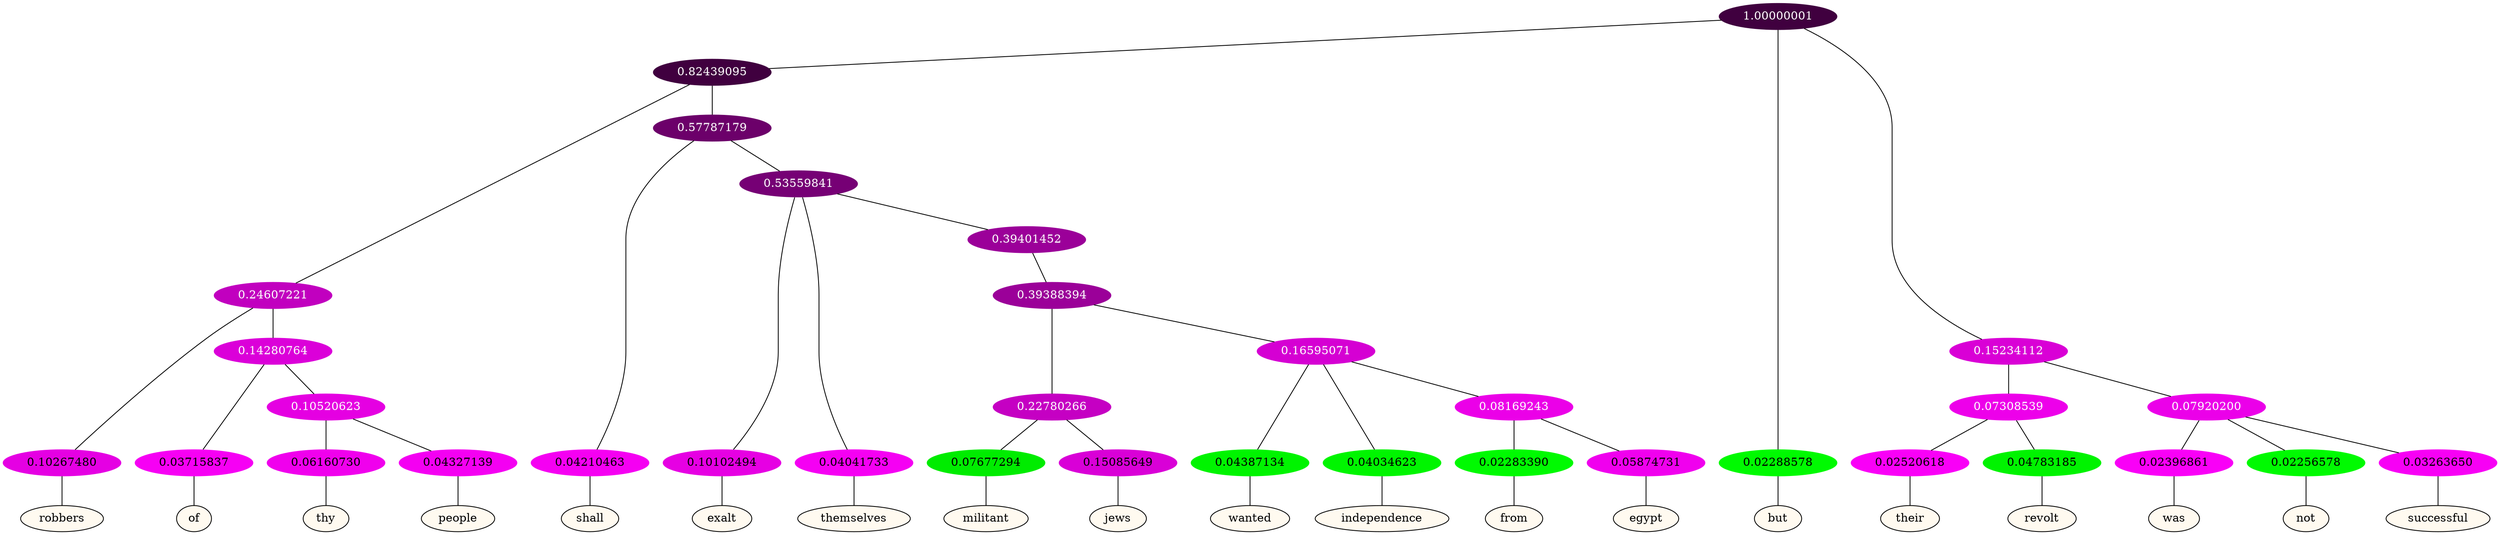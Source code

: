 graph {
	node [format=png height=0.15 nodesep=0.001 ordering=out overlap=prism overlap_scaling=0.01 ranksep=0.001 ratio=0.2 style=filled width=0.15]
	{
		rank=same
		a_w_8 [label=robbers color=black fillcolor=floralwhite style="filled,solid"]
		a_w_17 [label=of color=black fillcolor=floralwhite style="filled,solid"]
		a_w_22 [label=thy color=black fillcolor=floralwhite style="filled,solid"]
		a_w_23 [label=people color=black fillcolor=floralwhite style="filled,solid"]
		a_w_10 [label=shall color=black fillcolor=floralwhite style="filled,solid"]
		a_w_19 [label=exalt color=black fillcolor=floralwhite style="filled,solid"]
		a_w_20 [label=themselves color=black fillcolor=floralwhite style="filled,solid"]
		a_w_27 [label=militant color=black fillcolor=floralwhite style="filled,solid"]
		a_w_28 [label=jews color=black fillcolor=floralwhite style="filled,solid"]
		a_w_29 [label=wanted color=black fillcolor=floralwhite style="filled,solid"]
		a_w_30 [label=independence color=black fillcolor=floralwhite style="filled,solid"]
		a_w_32 [label=from color=black fillcolor=floralwhite style="filled,solid"]
		a_w_33 [label=egypt color=black fillcolor=floralwhite style="filled,solid"]
		a_w_2 [label=but color=black fillcolor=floralwhite style="filled,solid"]
		a_w_12 [label=their color=black fillcolor=floralwhite style="filled,solid"]
		a_w_13 [label=revolt color=black fillcolor=floralwhite style="filled,solid"]
		a_w_14 [label=was color=black fillcolor=floralwhite style="filled,solid"]
		a_w_15 [label=not color=black fillcolor=floralwhite style="filled,solid"]
		a_w_16 [label=successful color=black fillcolor=floralwhite style="filled,solid"]
	}
	a_n_8 -- a_w_8
	a_n_17 -- a_w_17
	a_n_22 -- a_w_22
	a_n_23 -- a_w_23
	a_n_10 -- a_w_10
	a_n_19 -- a_w_19
	a_n_20 -- a_w_20
	a_n_27 -- a_w_27
	a_n_28 -- a_w_28
	a_n_29 -- a_w_29
	a_n_30 -- a_w_30
	a_n_32 -- a_w_32
	a_n_33 -- a_w_33
	a_n_2 -- a_w_2
	a_n_12 -- a_w_12
	a_n_13 -- a_w_13
	a_n_14 -- a_w_14
	a_n_15 -- a_w_15
	a_n_16 -- a_w_16
	{
		rank=same
		a_n_8 [label=0.10267480 color="0.835 1.000 0.897" fontcolor=black]
		a_n_17 [label=0.03715837 color="0.835 1.000 0.963" fontcolor=black]
		a_n_22 [label=0.06160730 color="0.835 1.000 0.938" fontcolor=black]
		a_n_23 [label=0.04327139 color="0.835 1.000 0.957" fontcolor=black]
		a_n_10 [label=0.04210463 color="0.835 1.000 0.958" fontcolor=black]
		a_n_19 [label=0.10102494 color="0.835 1.000 0.899" fontcolor=black]
		a_n_20 [label=0.04041733 color="0.835 1.000 0.960" fontcolor=black]
		a_n_27 [label=0.07677294 color="0.334 1.000 0.923" fontcolor=black]
		a_n_28 [label=0.15085649 color="0.835 1.000 0.849" fontcolor=black]
		a_n_29 [label=0.04387134 color="0.334 1.000 0.956" fontcolor=black]
		a_n_30 [label=0.04034623 color="0.334 1.000 0.960" fontcolor=black]
		a_n_32 [label=0.02283390 color="0.334 1.000 0.977" fontcolor=black]
		a_n_33 [label=0.05874731 color="0.835 1.000 0.941" fontcolor=black]
		a_n_2 [label=0.02288578 color="0.334 1.000 0.977" fontcolor=black]
		a_n_12 [label=0.02520618 color="0.835 1.000 0.975" fontcolor=black]
		a_n_13 [label=0.04783185 color="0.334 1.000 0.952" fontcolor=black]
		a_n_14 [label=0.02396861 color="0.835 1.000 0.976" fontcolor=black]
		a_n_15 [label=0.02256578 color="0.334 1.000 0.977" fontcolor=black]
		a_n_16 [label=0.03263650 color="0.835 1.000 0.967" fontcolor=black]
	}
	a_n_0 [label=1.00000001 color="0.835 1.000 0.250" fontcolor=grey99]
	a_n_1 [label=0.82439095 color="0.835 1.000 0.250" fontcolor=grey99]
	a_n_0 -- a_n_1
	a_n_0 -- a_n_2
	a_n_3 [label=0.15234112 color="0.835 1.000 0.848" fontcolor=grey99]
	a_n_0 -- a_n_3
	a_n_4 [label=0.24607221 color="0.835 1.000 0.754" fontcolor=grey99]
	a_n_1 -- a_n_4
	a_n_5 [label=0.57787179 color="0.835 1.000 0.422" fontcolor=grey99]
	a_n_1 -- a_n_5
	a_n_6 [label=0.07308539 color="0.835 1.000 0.927" fontcolor=grey99]
	a_n_3 -- a_n_6
	a_n_7 [label=0.07920200 color="0.835 1.000 0.921" fontcolor=grey99]
	a_n_3 -- a_n_7
	a_n_4 -- a_n_8
	a_n_9 [label=0.14280764 color="0.835 1.000 0.857" fontcolor=grey99]
	a_n_4 -- a_n_9
	a_n_5 -- a_n_10
	a_n_11 [label=0.53559841 color="0.835 1.000 0.464" fontcolor=grey99]
	a_n_5 -- a_n_11
	a_n_6 -- a_n_12
	a_n_6 -- a_n_13
	a_n_7 -- a_n_14
	a_n_7 -- a_n_15
	a_n_7 -- a_n_16
	a_n_9 -- a_n_17
	a_n_18 [label=0.10520623 color="0.835 1.000 0.895" fontcolor=grey99]
	a_n_9 -- a_n_18
	a_n_11 -- a_n_19
	a_n_11 -- a_n_20
	a_n_21 [label=0.39401452 color="0.835 1.000 0.606" fontcolor=grey99]
	a_n_11 -- a_n_21
	a_n_18 -- a_n_22
	a_n_18 -- a_n_23
	a_n_24 [label=0.39388394 color="0.835 1.000 0.606" fontcolor=grey99]
	a_n_21 -- a_n_24
	a_n_25 [label=0.22780266 color="0.835 1.000 0.772" fontcolor=grey99]
	a_n_24 -- a_n_25
	a_n_26 [label=0.16595071 color="0.835 1.000 0.834" fontcolor=grey99]
	a_n_24 -- a_n_26
	a_n_25 -- a_n_27
	a_n_25 -- a_n_28
	a_n_26 -- a_n_29
	a_n_26 -- a_n_30
	a_n_31 [label=0.08169243 color="0.835 1.000 0.918" fontcolor=grey99]
	a_n_26 -- a_n_31
	a_n_31 -- a_n_32
	a_n_31 -- a_n_33
}
